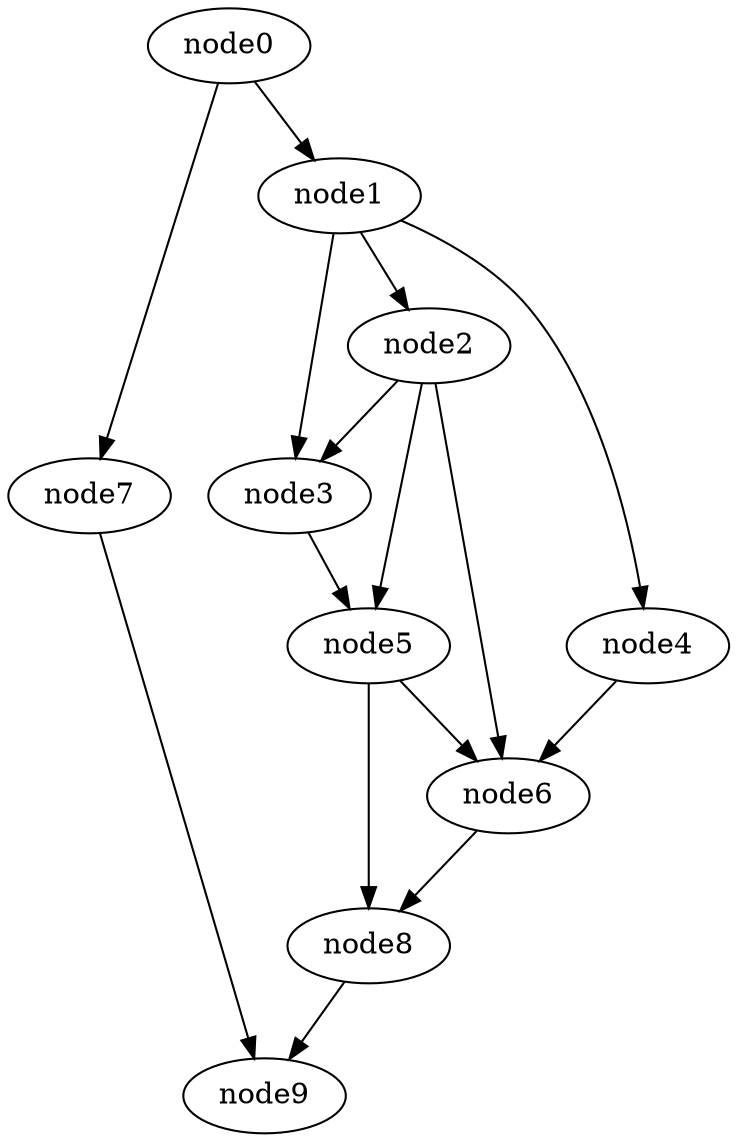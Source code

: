 digraph g{
	node9
	node8 -> node9
	node7 -> node9
	node6 -> node8
	node5 -> node8
	node5 -> node6
	node4 -> node6
	node3 -> node5
	node2 -> node6
	node2 -> node5
	node2 -> node3
	node1 -> node4
	node1 -> node3
	node1 -> node2
	node0 -> node7
	node0 -> node1
}
